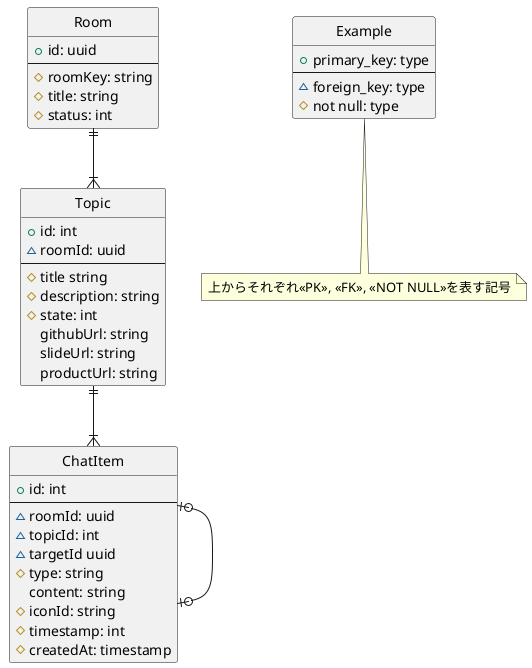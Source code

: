 @startuml

hide circle
skinparam inetype ortho

entity Room {
    +id: uuid
    --
    #roomKey: string
    #title: string
    #status: int
}

entity Topic {
    +id: int
    ~roomId: uuid
    --
    #title string
    #description: string
    #state: int
    githubUrl: string
    slideUrl: string
    productUrl: string
}

entity ChatItem {
    +id: int
    --
    ~roomId: uuid
    ~topicId: int
    ~targetId uuid
    #type: string
    content: string
    #iconId: string
    #timestamp: int
    #createdAt: timestamp
}

Room ||--|{ Topic
Topic ||--|{ ChatItem
ChatItem |o--o| ChatItem

entity Example {
    +primary_key: type
    --
    ~foreign_key: type
    #not null: type
}
note bottom: 上からそれぞれ<<PK>>, <<FK>>, <<NOT NULL>>を表す記号

@enduml